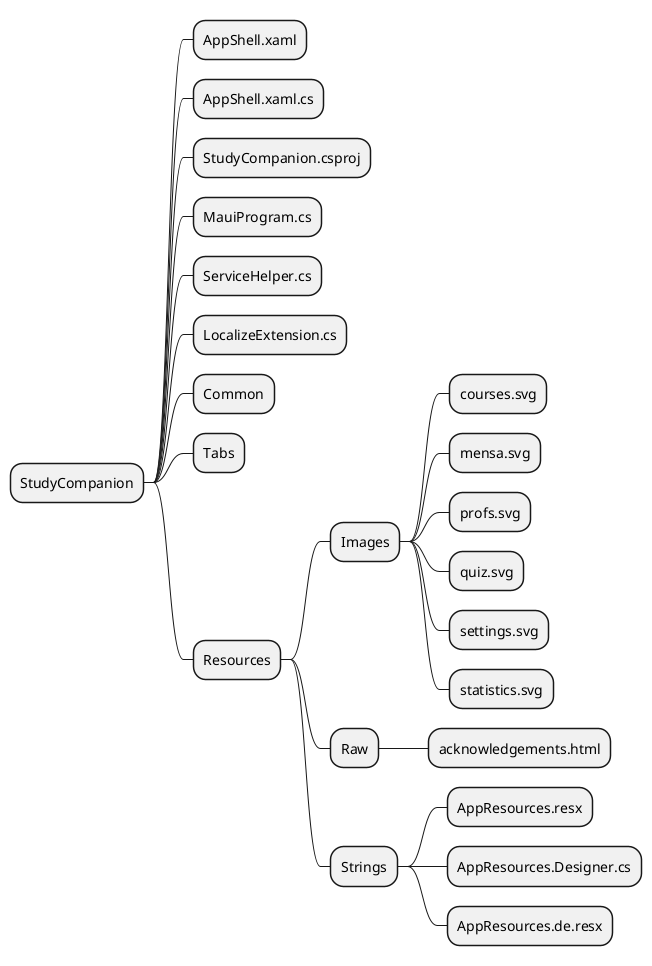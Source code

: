 
@startmindmap
* StudyCompanion
' ** App.xaml
' ** App.xaml.cs
** AppShell.xaml
** AppShell.xaml.cs
** StudyCompanion.csproj
' ** MainPage.xaml
' ** MainPage.xaml.cs
** MauiProgram.cs
** ServiceHelper.cs
** LocalizeExtension.cs
' ** Platforms
' *** Android
' *** MacCatalyst
' *** Tizen
' *** Windows
' *** iOS
' ** Properties
'*** launchSettings.json
** Common
** Tabs
' *** Courses
' **** CoursesPage.xaml
' **** CoursesPage.xaml.cs
' *** Mensa
' **** MensaPage.xaml
' **** MensaPage.xaml.cs
' *** Profs
' **** ProfsPage.xaml
' **** ProfsPage.xaml.cs
' *** Quiz
' **** QuizPage.xaml
' **** QuizPage.xaml.cs
' **** QuizStatisticsPage.xaml
' **** QuizStatisticsPage.xaml.cs
' *** Settings
' **** AcknowledgementsPage.xaml
' **** AcknowledgementsPage.xaml.cs
' **** AdditivesPage.xaml
' **** AdditivesPage.xaml.cs
' **** AllergensPage.xaml
' **** AllergensPage.xaml.cs
' **** SettingsPage.xaml
' **** SettingsPage.xaml.cs
** Resources
' *** AppIcon
' *** Fonts
*** Images
**** courses.svg
**** mensa.svg
**** profs.svg
**** quiz.svg
**** settings.svg
**** statistics.svg
*** Raw
**** acknowledgements.html
' *** Splash
*** Strings
**** AppResources.resx
**** AppResources.Designer.cs
**** AppResources.de.resx
' *** Styles
@endmindmap

